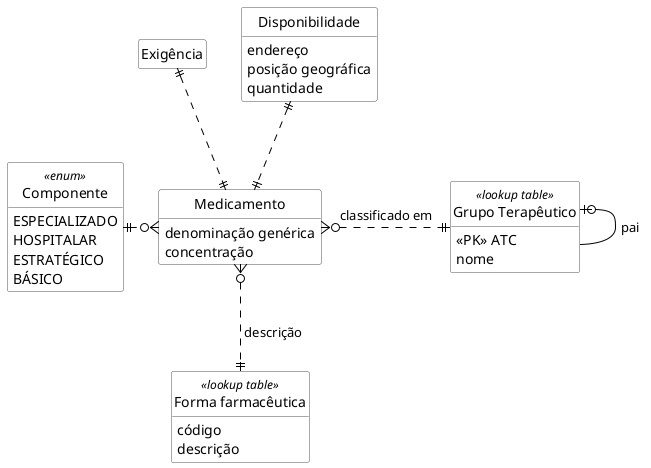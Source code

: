 @startuml dados

hide circle
hide methods
hide empty members

skinparam class {
    BackgroundColor White
    ArrowColor Black
    BorderColor #505050
}

entity "Grupo Terapêutico" as GT <<lookup table>> {
    <<PK>> ATC
    nome
}

entity Medicamento {
    denominação genérica
    concentração
}

entity "Forma farmacêutica" as FF <<lookup table>> {
    código
    descrição
}

entity Componente <<enum>> {
    ESPECIALIZADO
    HOSPITALAR
    ESTRATÉGICO
    BÁSICO
} 

entity Disponibilidade {
    endereço
    posição geográfica
    quantidade
}

GT |o-- GT : pai
Medicamento }o.right.|| GT : classificado em
Medicamento }o..|| FF : " descrição"
Medicamento }o.left.|| Componente
Medicamento ||.up.|| Disponibilidade
Medicamento ||.up.|| Exigência

@enduml